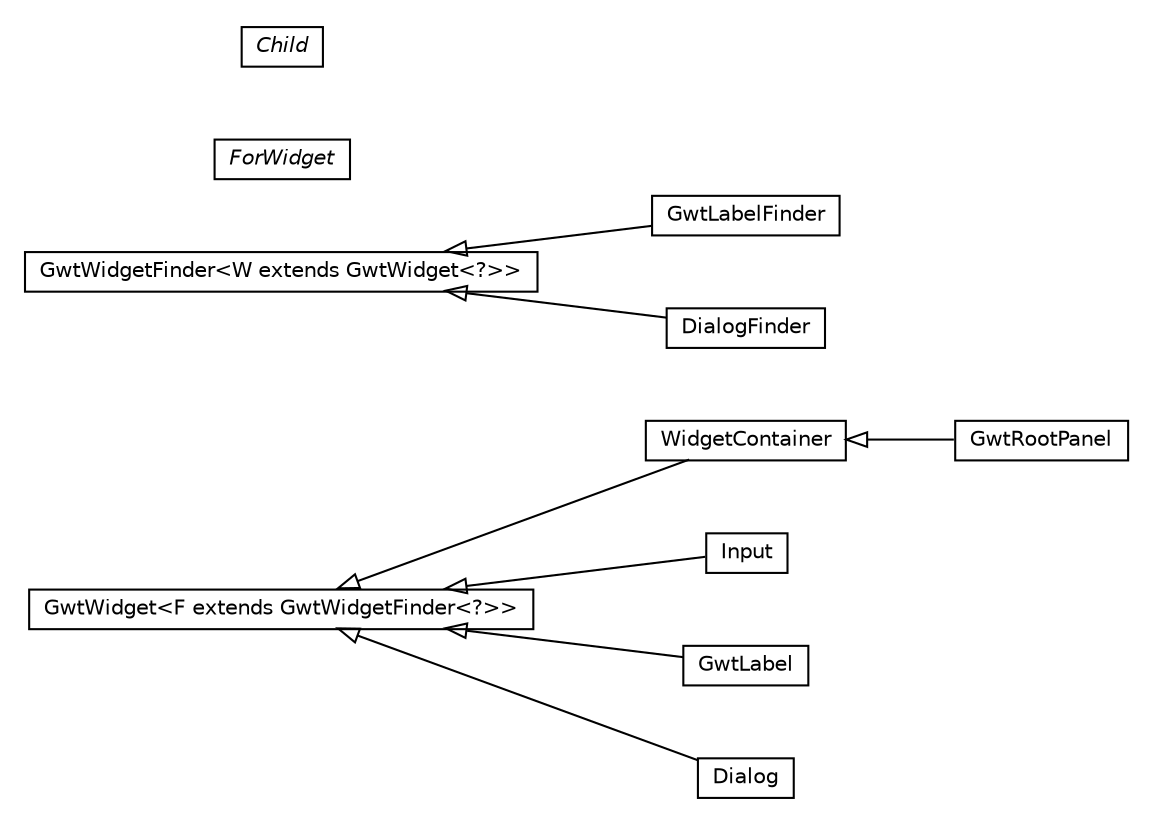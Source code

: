 #!/usr/local/bin/dot
#
# Class diagram 
# Generated by UMLGraph version R5_6-24-gf6e263 (http://www.umlgraph.org/)
#

digraph G {
	edge [fontname="Helvetica",fontsize=10,labelfontname="Helvetica",labelfontsize=10];
	node [fontname="Helvetica",fontsize=10,shape=plaintext];
	nodesep=0.25;
	ranksep=0.5;
	rankdir=LR;
	// org.senchalabs.gwt.gwtdriver.models.WidgetContainer
	c76 [label=<<table title="org.senchalabs.gwt.gwtdriver.models.WidgetContainer" border="0" cellborder="1" cellspacing="0" cellpadding="2" port="p" href="./WidgetContainer.html">
		<tr><td><table border="0" cellspacing="0" cellpadding="1">
<tr><td align="center" balign="center"> WidgetContainer </td></tr>
		</table></td></tr>
		</table>>, URL="./WidgetContainer.html", fontname="Helvetica", fontcolor="black", fontsize=10.0];
	// org.senchalabs.gwt.gwtdriver.models.Input
	c77 [label=<<table title="org.senchalabs.gwt.gwtdriver.models.Input" border="0" cellborder="1" cellspacing="0" cellpadding="2" port="p" href="./Input.html">
		<tr><td><table border="0" cellspacing="0" cellpadding="1">
<tr><td align="center" balign="center"> Input </td></tr>
		</table></td></tr>
		</table>>, URL="./Input.html", fontname="Helvetica", fontcolor="black", fontsize=10.0];
	// org.senchalabs.gwt.gwtdriver.models.GwtWidgetFinder<W extends org.senchalabs.gwt.gwtdriver.models.GwtWidget<?>>
	c78 [label=<<table title="org.senchalabs.gwt.gwtdriver.models.GwtWidgetFinder" border="0" cellborder="1" cellspacing="0" cellpadding="2" port="p" href="./GwtWidgetFinder.html">
		<tr><td><table border="0" cellspacing="0" cellpadding="1">
<tr><td align="center" balign="center"> GwtWidgetFinder&lt;W extends GwtWidget&lt;?&gt;&gt; </td></tr>
		</table></td></tr>
		</table>>, URL="./GwtWidgetFinder.html", fontname="Helvetica", fontcolor="black", fontsize=10.0];
	// org.senchalabs.gwt.gwtdriver.models.GwtWidget<F extends org.senchalabs.gwt.gwtdriver.models.GwtWidgetFinder<?>>
	c79 [label=<<table title="org.senchalabs.gwt.gwtdriver.models.GwtWidget" border="0" cellborder="1" cellspacing="0" cellpadding="2" port="p" href="./GwtWidget.html">
		<tr><td><table border="0" cellspacing="0" cellpadding="1">
<tr><td align="center" balign="center"> GwtWidget&lt;F extends GwtWidgetFinder&lt;?&gt;&gt; </td></tr>
		</table></td></tr>
		</table>>, URL="./GwtWidget.html", fontname="Helvetica", fontcolor="black", fontsize=10.0];
	// org.senchalabs.gwt.gwtdriver.models.GwtWidget.ForWidget
	c80 [label=<<table title="org.senchalabs.gwt.gwtdriver.models.GwtWidget.ForWidget" border="0" cellborder="1" cellspacing="0" cellpadding="2" port="p" href="./GwtWidget.ForWidget.html">
		<tr><td><table border="0" cellspacing="0" cellpadding="1">
<tr><td align="center" balign="center"><font face="Helvetica-Oblique"> ForWidget </font></td></tr>
		</table></td></tr>
		</table>>, URL="./GwtWidget.ForWidget.html", fontname="Helvetica", fontcolor="black", fontsize=10.0];
	// org.senchalabs.gwt.gwtdriver.models.GwtRootPanel
	c81 [label=<<table title="org.senchalabs.gwt.gwtdriver.models.GwtRootPanel" border="0" cellborder="1" cellspacing="0" cellpadding="2" port="p" href="./GwtRootPanel.html">
		<tr><td><table border="0" cellspacing="0" cellpadding="1">
<tr><td align="center" balign="center"> GwtRootPanel </td></tr>
		</table></td></tr>
		</table>>, URL="./GwtRootPanel.html", fontname="Helvetica", fontcolor="black", fontsize=10.0];
	// org.senchalabs.gwt.gwtdriver.models.GwtLabel
	c82 [label=<<table title="org.senchalabs.gwt.gwtdriver.models.GwtLabel" border="0" cellborder="1" cellspacing="0" cellpadding="2" port="p" href="./GwtLabel.html">
		<tr><td><table border="0" cellspacing="0" cellpadding="1">
<tr><td align="center" balign="center"> GwtLabel </td></tr>
		</table></td></tr>
		</table>>, URL="./GwtLabel.html", fontname="Helvetica", fontcolor="black", fontsize=10.0];
	// org.senchalabs.gwt.gwtdriver.models.GwtLabel.GwtLabelFinder
	c83 [label=<<table title="org.senchalabs.gwt.gwtdriver.models.GwtLabel.GwtLabelFinder" border="0" cellborder="1" cellspacing="0" cellpadding="2" port="p" href="./GwtLabel.GwtLabelFinder.html">
		<tr><td><table border="0" cellspacing="0" cellpadding="1">
<tr><td align="center" balign="center"> GwtLabelFinder </td></tr>
		</table></td></tr>
		</table>>, URL="./GwtLabel.GwtLabelFinder.html", fontname="Helvetica", fontcolor="black", fontsize=10.0];
	// org.senchalabs.gwt.gwtdriver.models.Dialog
	c84 [label=<<table title="org.senchalabs.gwt.gwtdriver.models.Dialog" border="0" cellborder="1" cellspacing="0" cellpadding="2" port="p" href="./Dialog.html">
		<tr><td><table border="0" cellspacing="0" cellpadding="1">
<tr><td align="center" balign="center"> Dialog </td></tr>
		</table></td></tr>
		</table>>, URL="./Dialog.html", fontname="Helvetica", fontcolor="black", fontsize=10.0];
	// org.senchalabs.gwt.gwtdriver.models.Dialog.DialogFinder
	c85 [label=<<table title="org.senchalabs.gwt.gwtdriver.models.Dialog.DialogFinder" border="0" cellborder="1" cellspacing="0" cellpadding="2" port="p" href="./Dialog.DialogFinder.html">
		<tr><td><table border="0" cellspacing="0" cellpadding="1">
<tr><td align="center" balign="center"> DialogFinder </td></tr>
		</table></td></tr>
		</table>>, URL="./Dialog.DialogFinder.html", fontname="Helvetica", fontcolor="black", fontsize=10.0];
	// org.senchalabs.gwt.gwtdriver.models.Child
	c86 [label=<<table title="org.senchalabs.gwt.gwtdriver.models.Child" border="0" cellborder="1" cellspacing="0" cellpadding="2" port="p" href="./Child.html">
		<tr><td><table border="0" cellspacing="0" cellpadding="1">
<tr><td align="center" balign="center"><font face="Helvetica-Oblique"> Child </font></td></tr>
		</table></td></tr>
		</table>>, URL="./Child.html", fontname="Helvetica", fontcolor="black", fontsize=10.0];
	//org.senchalabs.gwt.gwtdriver.models.WidgetContainer extends org.senchalabs.gwt.gwtdriver.models.GwtWidget<org.senchalabs.gwt.gwtdriver.models.GwtWidgetFinder<org.senchalabs.gwt.gwtdriver.models.WidgetContainer>>
	c79:p -> c76:p [dir=back,arrowtail=empty];
	//org.senchalabs.gwt.gwtdriver.models.Input extends org.senchalabs.gwt.gwtdriver.models.GwtWidget<org.senchalabs.gwt.gwtdriver.models.GwtWidgetFinder<org.senchalabs.gwt.gwtdriver.models.Input>>
	c79:p -> c77:p [dir=back,arrowtail=empty];
	//org.senchalabs.gwt.gwtdriver.models.GwtRootPanel extends org.senchalabs.gwt.gwtdriver.models.WidgetContainer
	c76:p -> c81:p [dir=back,arrowtail=empty];
	//org.senchalabs.gwt.gwtdriver.models.GwtLabel extends org.senchalabs.gwt.gwtdriver.models.GwtWidget<org.senchalabs.gwt.gwtdriver.models.GwtLabel.GwtLabelFinder>
	c79:p -> c82:p [dir=back,arrowtail=empty];
	//org.senchalabs.gwt.gwtdriver.models.GwtLabel.GwtLabelFinder extends org.senchalabs.gwt.gwtdriver.models.GwtWidgetFinder<org.senchalabs.gwt.gwtdriver.models.GwtLabel>
	c78:p -> c83:p [dir=back,arrowtail=empty];
	//org.senchalabs.gwt.gwtdriver.models.Dialog extends org.senchalabs.gwt.gwtdriver.models.GwtWidget<org.senchalabs.gwt.gwtdriver.models.Dialog.DialogFinder>
	c79:p -> c84:p [dir=back,arrowtail=empty];
	//org.senchalabs.gwt.gwtdriver.models.Dialog.DialogFinder extends org.senchalabs.gwt.gwtdriver.models.GwtWidgetFinder<org.senchalabs.gwt.gwtdriver.models.Dialog>
	c78:p -> c85:p [dir=back,arrowtail=empty];
}


